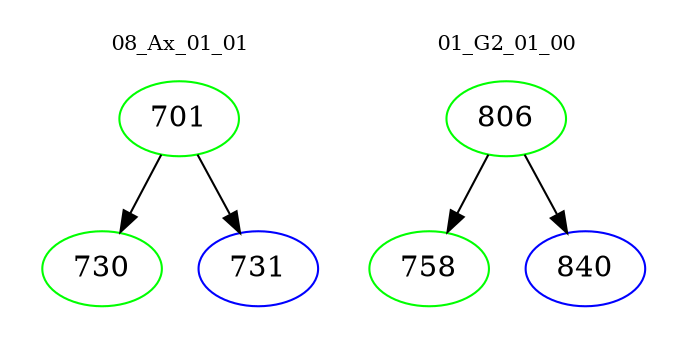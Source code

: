 digraph{
subgraph cluster_0 {
color = white
label = "08_Ax_01_01";
fontsize=10;
T0_701 [label="701", color="green"]
T0_701 -> T0_730 [color="black"]
T0_730 [label="730", color="green"]
T0_701 -> T0_731 [color="black"]
T0_731 [label="731", color="blue"]
}
subgraph cluster_1 {
color = white
label = "01_G2_01_00";
fontsize=10;
T1_806 [label="806", color="green"]
T1_806 -> T1_758 [color="black"]
T1_758 [label="758", color="green"]
T1_806 -> T1_840 [color="black"]
T1_840 [label="840", color="blue"]
}
}

